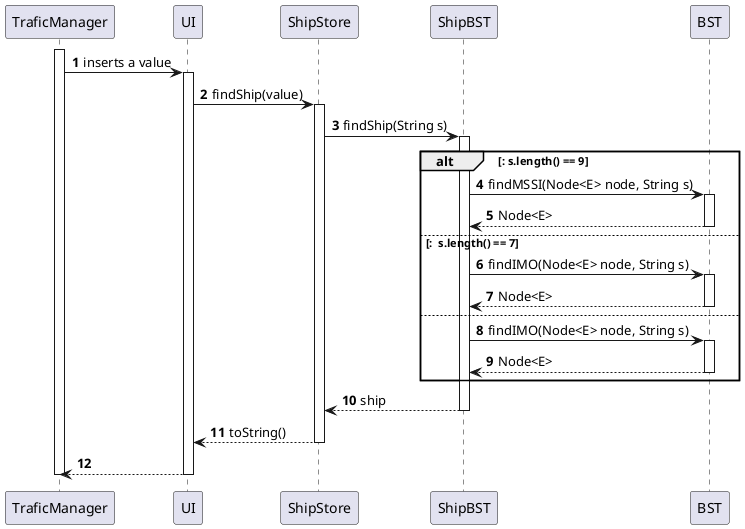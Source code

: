 @startuml
'https://plantuml.com/sequence-diagram

autonumber

participant "TraficManager" as tm
participant "UI" as ui
participant "ShipStore" as store
participant "ShipBST" as sbst
participant "BST" as bst



activate tm
    tm->ui : inserts a value
    activate ui
        ui->store : findShip(value)
        activate store
            store->sbst : findShip(String s)
            activate sbst
                    alt : s.length() == 9
                    sbst->bst : findMSSI(Node<E> node, String s)
                    activate bst
                    bst-->sbst : Node<E>
                    deactivate bst
                    else :  s.length() == 7
                    sbst->bst : findIMO(Node<E> node, String s)
                    activate bst
                    bst-->sbst : Node<E>
                    deactivate bst
                    else
                    sbst->bst : findIMO(Node<E> node, String s)
                    activate bst
                    bst-->sbst : Node<E>
                    deactivate bst
                    end
                sbst --> store : ship
            deactivate sbst
            store --> ui : toString()
        deactivate store
        ui --> tm
    deactivate ui
deactivate tm


@enduml
